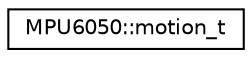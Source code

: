 digraph "Graphical Class Hierarchy"
{
  edge [fontname="Helvetica",fontsize="10",labelfontname="Helvetica",labelfontsize="10"];
  node [fontname="Helvetica",fontsize="10",shape=record];
  rankdir="LR";
  Node1 [label="MPU6050::motion_t",height=0.2,width=0.4,color="black", fillcolor="white", style="filled",URL="$df/d6d/structMPU6050_1_1motion__t.html"];
}
